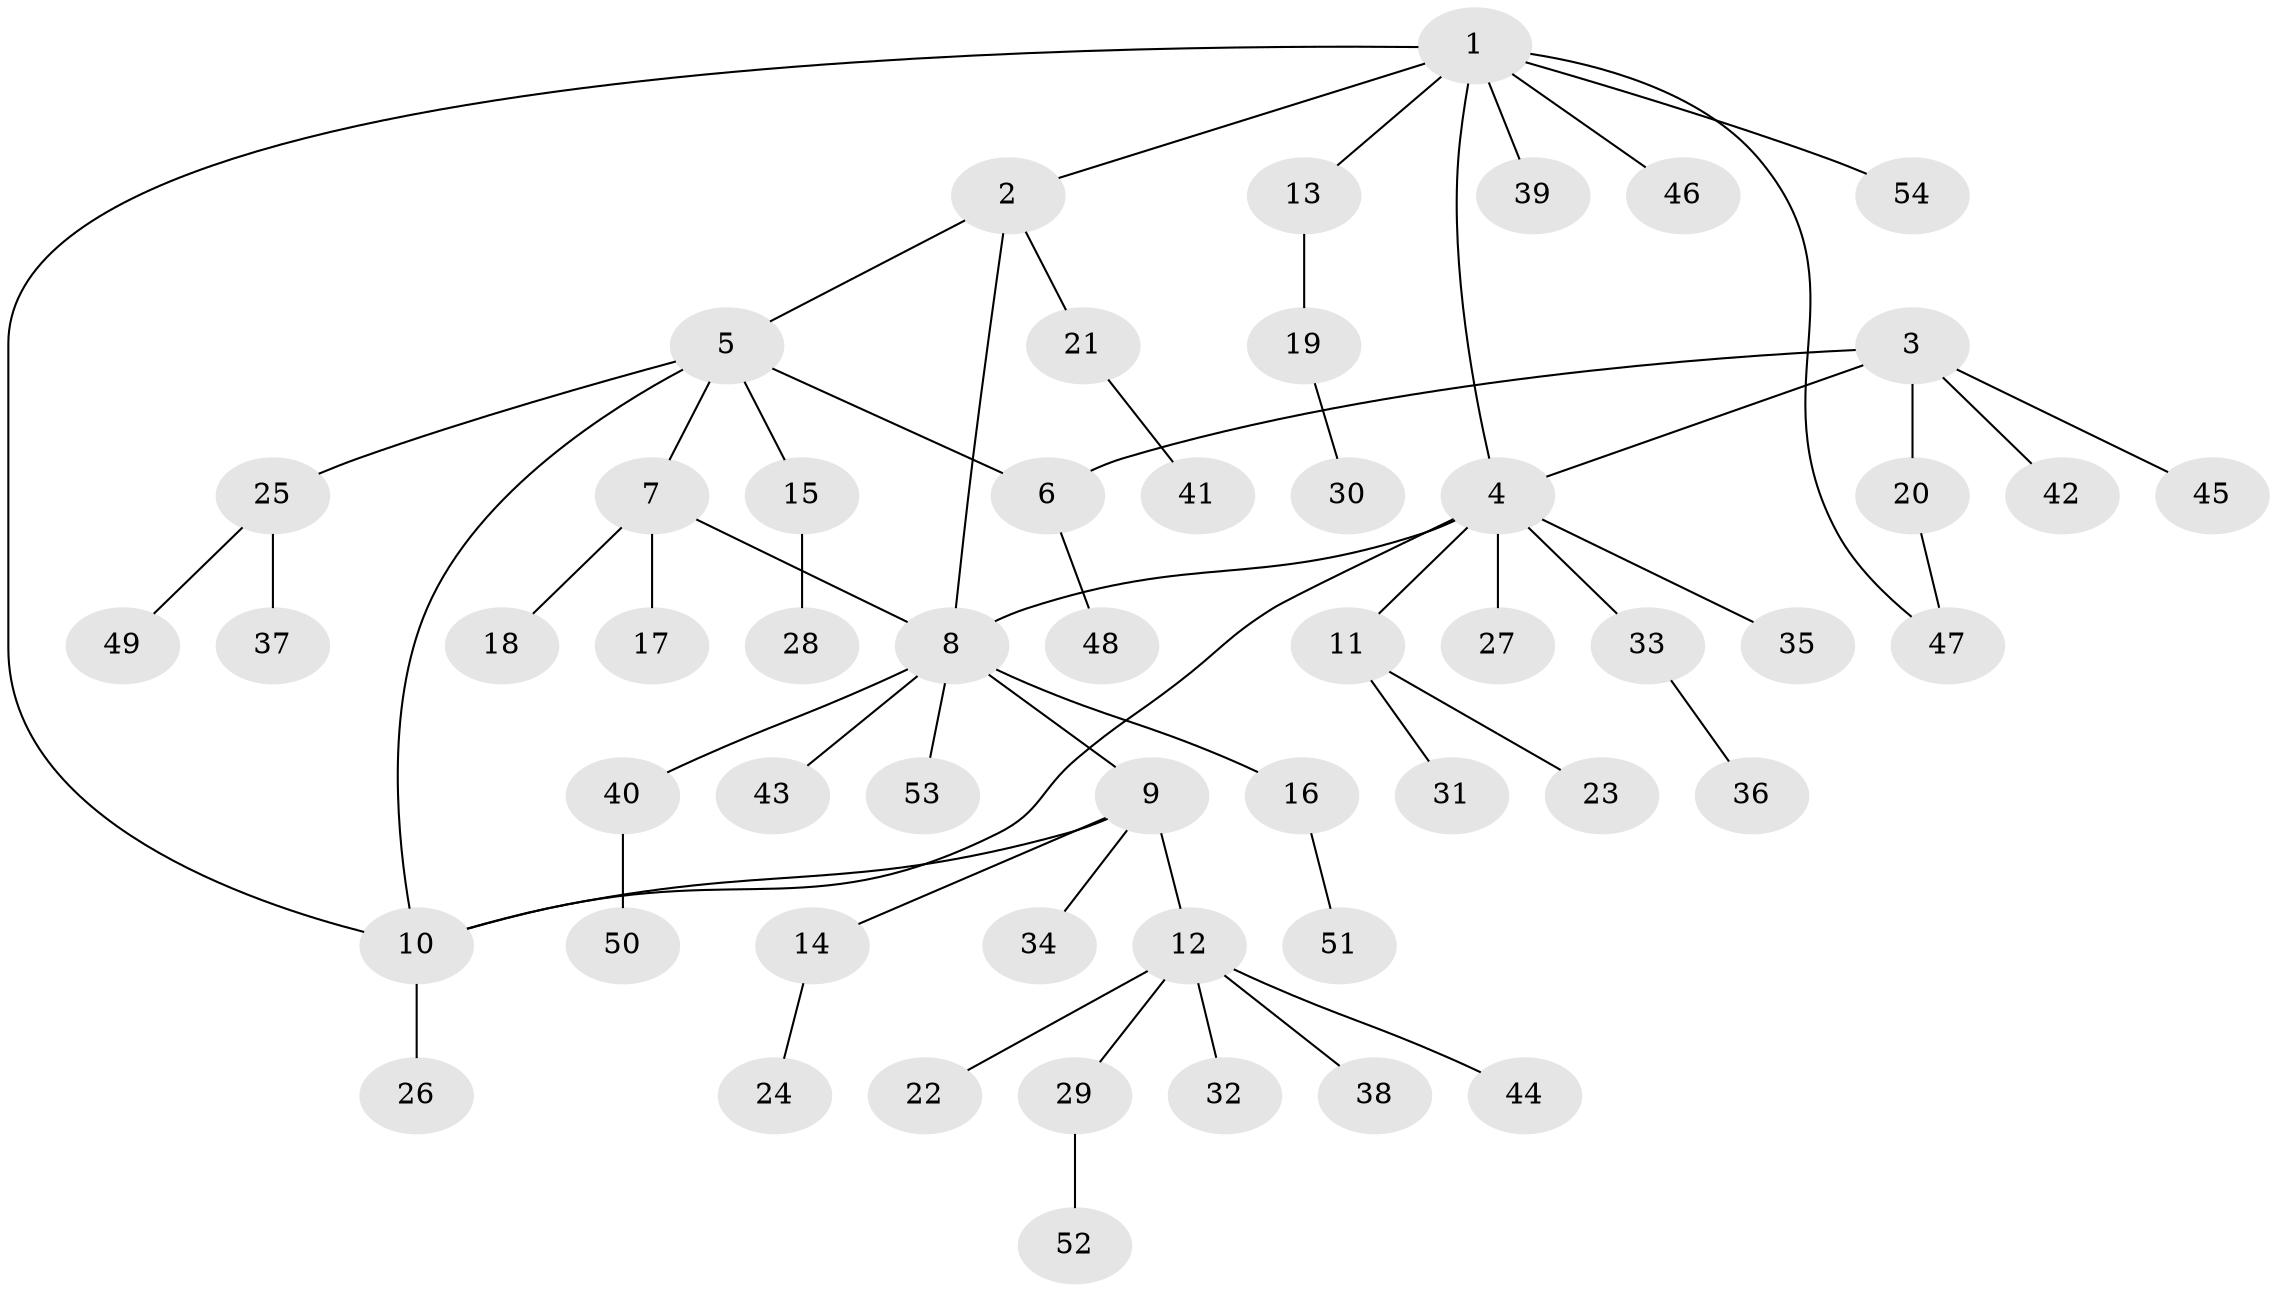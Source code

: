 // coarse degree distribution, {9: 0.027777777777777776, 7: 0.05555555555555555, 5: 0.05555555555555555, 6: 0.027777777777777776, 2: 0.16666666666666666, 3: 0.027777777777777776, 4: 0.027777777777777776, 1: 0.6111111111111112}
// Generated by graph-tools (version 1.1) at 2025/42/03/06/25 10:42:15]
// undirected, 54 vertices, 60 edges
graph export_dot {
graph [start="1"]
  node [color=gray90,style=filled];
  1;
  2;
  3;
  4;
  5;
  6;
  7;
  8;
  9;
  10;
  11;
  12;
  13;
  14;
  15;
  16;
  17;
  18;
  19;
  20;
  21;
  22;
  23;
  24;
  25;
  26;
  27;
  28;
  29;
  30;
  31;
  32;
  33;
  34;
  35;
  36;
  37;
  38;
  39;
  40;
  41;
  42;
  43;
  44;
  45;
  46;
  47;
  48;
  49;
  50;
  51;
  52;
  53;
  54;
  1 -- 2;
  1 -- 4;
  1 -- 10;
  1 -- 13;
  1 -- 39;
  1 -- 46;
  1 -- 47;
  1 -- 54;
  2 -- 5;
  2 -- 8;
  2 -- 21;
  3 -- 4;
  3 -- 6;
  3 -- 20;
  3 -- 42;
  3 -- 45;
  4 -- 8;
  4 -- 10;
  4 -- 11;
  4 -- 27;
  4 -- 33;
  4 -- 35;
  5 -- 6;
  5 -- 7;
  5 -- 10;
  5 -- 15;
  5 -- 25;
  6 -- 48;
  7 -- 8;
  7 -- 17;
  7 -- 18;
  8 -- 9;
  8 -- 16;
  8 -- 40;
  8 -- 43;
  8 -- 53;
  9 -- 10;
  9 -- 12;
  9 -- 14;
  9 -- 34;
  10 -- 26;
  11 -- 23;
  11 -- 31;
  12 -- 22;
  12 -- 29;
  12 -- 32;
  12 -- 38;
  12 -- 44;
  13 -- 19;
  14 -- 24;
  15 -- 28;
  16 -- 51;
  19 -- 30;
  20 -- 47;
  21 -- 41;
  25 -- 37;
  25 -- 49;
  29 -- 52;
  33 -- 36;
  40 -- 50;
}
